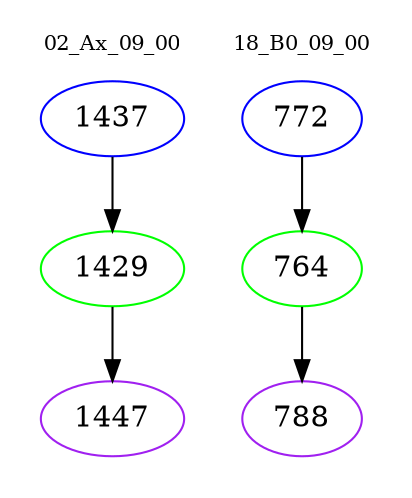 digraph{
subgraph cluster_0 {
color = white
label = "02_Ax_09_00";
fontsize=10;
T0_1437 [label="1437", color="blue"]
T0_1437 -> T0_1429 [color="black"]
T0_1429 [label="1429", color="green"]
T0_1429 -> T0_1447 [color="black"]
T0_1447 [label="1447", color="purple"]
}
subgraph cluster_1 {
color = white
label = "18_B0_09_00";
fontsize=10;
T1_772 [label="772", color="blue"]
T1_772 -> T1_764 [color="black"]
T1_764 [label="764", color="green"]
T1_764 -> T1_788 [color="black"]
T1_788 [label="788", color="purple"]
}
}
